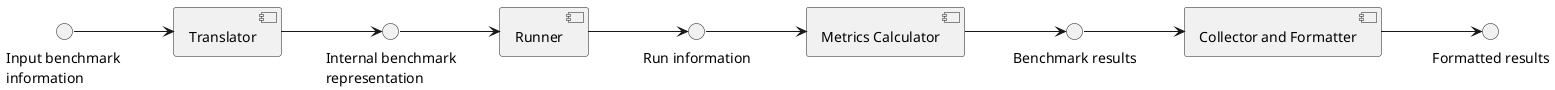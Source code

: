 @startuml
skinparam line ortho
skinparam nodesep 100
() "Input benchmark \ninformation" as BenchInput
[Translator] as BenchGenerator
() "Internal benchmark\nrepresentation" as BenchDescription
[Runner] as BenchRunner
() "Run information" as BenchRun
[Metrics Calculator] as BenchCalculator
() "Benchmark results" as BenchMetrics
[Collector and Formatter] as BenchCollector
() "Formatted results" as BenchResult

/'
() "Test information" as TestInput
[Test Generator] as TestGenerator
() "Internal Test description" as TestDescription
[Test Runner] as TestRunner
() "Test Run" as TestRun
[Test Results calculator] as TestCalculator
() "Test calculated metrics" as TestMetrics
[Test results collector] as TestCollector
() "Test output" as TestResult
'/

BenchInput -r-> BenchGenerator
BenchGenerator -r-> BenchDescription
BenchDescription -r-> BenchRunner
BenchRunner -r-> BenchRun
BenchRun -r-> BenchCalculator
BenchCalculator -r-> BenchMetrics
BenchMetrics -r-> BenchCollector
BenchCollector -r-> BenchResult


@enduml